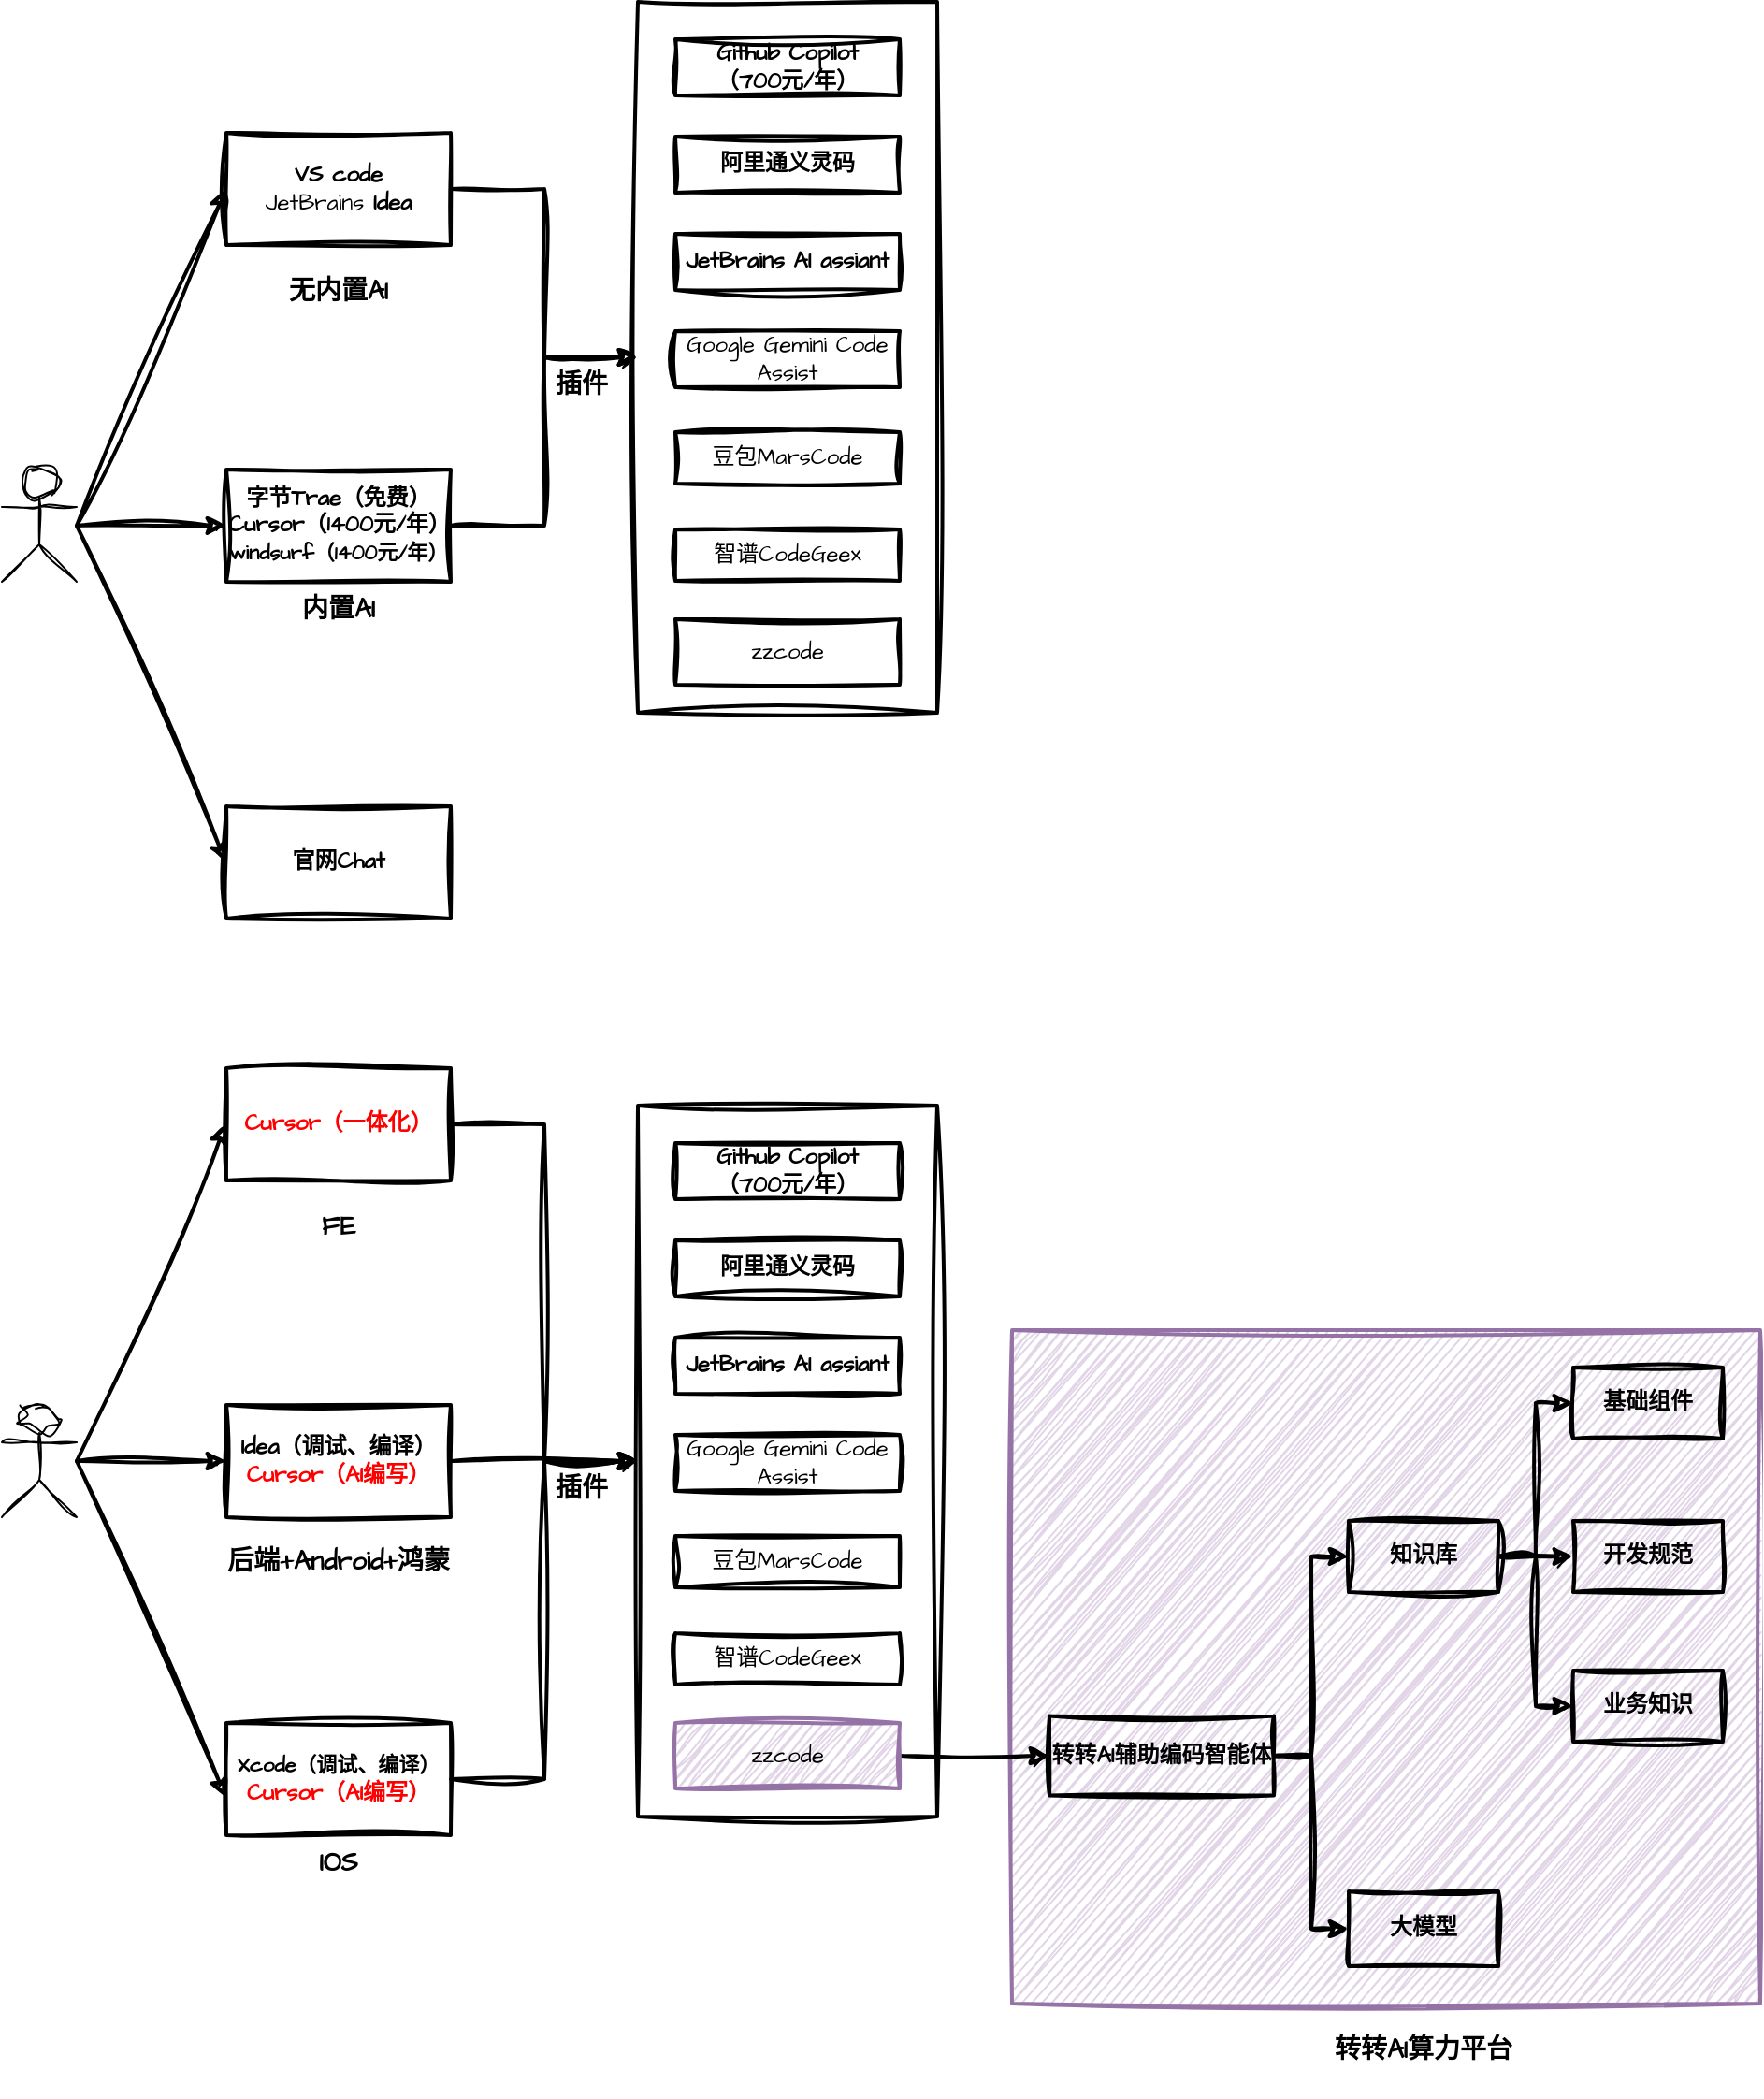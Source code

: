 <mxfile version="26.1.0">
  <diagram name="第 1 页" id="MOIEc8QgFmzstSxDTv2h">
    <mxGraphModel dx="1628" dy="1121" grid="1" gridSize="10" guides="1" tooltips="1" connect="1" arrows="1" fold="1" page="1" pageScale="1" pageWidth="827" pageHeight="1169" math="0" shadow="0">
      <root>
        <mxCell id="0" />
        <mxCell id="1" parent="0" />
        <mxCell id="ELJ18ER6MCdmm3gd8A2N-66" value="&lt;b&gt;&lt;br&gt;&lt;/b&gt;" style="rounded=0;whiteSpace=wrap;html=1;sketch=1;hachureGap=4;jiggle=2;curveFitting=1;fontFamily=Architects Daughter;fontSource=https%3A%2F%2Ffonts.googleapis.com%2Fcss%3Ffamily%3DArchitects%2BDaughter;fillColor=#e1d5e7;strokeWidth=2;strokeColor=#9673a6;" parent="1" vertex="1">
          <mxGeometry x="700" y="1020" width="400" height="360" as="geometry" />
        </mxCell>
        <mxCell id="ELJ18ER6MCdmm3gd8A2N-20" value="" style="rounded=0;whiteSpace=wrap;html=1;sketch=1;hachureGap=4;jiggle=2;curveFitting=1;fontFamily=Architects Daughter;fontSource=https%3A%2F%2Ffonts.googleapis.com%2Fcss%3Ffamily%3DArchitects%2BDaughter;fillColor=none;strokeWidth=2;" parent="1" vertex="1">
          <mxGeometry x="500" y="310" width="160" height="380" as="geometry" />
        </mxCell>
        <mxCell id="ELJ18ER6MCdmm3gd8A2N-1" value="" style="shape=umlActor;verticalLabelPosition=bottom;verticalAlign=top;html=1;outlineConnect=0;sketch=1;hachureGap=4;jiggle=2;curveFitting=1;fontFamily=Architects Daughter;fontSource=https%3A%2F%2Ffonts.googleapis.com%2Fcss%3Ffamily%3DArchitects%2BDaughter;" parent="1" vertex="1">
          <mxGeometry x="160" y="560" width="40" height="60" as="geometry" />
        </mxCell>
        <mxCell id="ELJ18ER6MCdmm3gd8A2N-21" style="edgeStyle=orthogonalEdgeStyle;rounded=0;sketch=1;hachureGap=4;jiggle=2;curveFitting=1;orthogonalLoop=1;jettySize=auto;html=1;exitX=1;exitY=0.5;exitDx=0;exitDy=0;entryX=0;entryY=0.5;entryDx=0;entryDy=0;fontFamily=Architects Daughter;fontSource=https%3A%2F%2Ffonts.googleapis.com%2Fcss%3Ffamily%3DArchitects%2BDaughter;strokeWidth=2;" parent="1" source="ELJ18ER6MCdmm3gd8A2N-2" target="ELJ18ER6MCdmm3gd8A2N-20" edge="1">
          <mxGeometry relative="1" as="geometry" />
        </mxCell>
        <mxCell id="ELJ18ER6MCdmm3gd8A2N-2" value="&lt;b&gt;VS code&lt;/b&gt;&lt;div&gt;&lt;span style=&quot;background-color: transparent; color: light-dark(rgb(0, 0, 0), rgb(255, 255, 255));&quot;&gt;JetBrains&amp;nbsp;&lt;/span&gt;&lt;b&gt;Idea&lt;/b&gt;&lt;/div&gt;" style="rounded=0;whiteSpace=wrap;html=1;sketch=1;hachureGap=4;jiggle=2;curveFitting=1;fontFamily=Architects Daughter;fontSource=https%3A%2F%2Ffonts.googleapis.com%2Fcss%3Ffamily%3DArchitects%2BDaughter;fillColor=none;strokeWidth=2;" parent="1" vertex="1">
          <mxGeometry x="280" y="380" width="120" height="60" as="geometry" />
        </mxCell>
        <mxCell id="ELJ18ER6MCdmm3gd8A2N-22" style="edgeStyle=orthogonalEdgeStyle;rounded=0;sketch=1;hachureGap=4;jiggle=2;curveFitting=1;orthogonalLoop=1;jettySize=auto;html=1;exitX=1;exitY=0.5;exitDx=0;exitDy=0;entryX=0;entryY=0.5;entryDx=0;entryDy=0;fontFamily=Architects Daughter;fontSource=https%3A%2F%2Ffonts.googleapis.com%2Fcss%3Ffamily%3DArchitects%2BDaughter;strokeWidth=2;" parent="1" source="ELJ18ER6MCdmm3gd8A2N-3" target="ELJ18ER6MCdmm3gd8A2N-20" edge="1">
          <mxGeometry relative="1" as="geometry" />
        </mxCell>
        <mxCell id="ELJ18ER6MCdmm3gd8A2N-3" value="&lt;b&gt;字节Trae（免费）&lt;/b&gt;&lt;div&gt;&lt;b&gt;Cursor（1400元/年）&lt;/b&gt;&lt;/div&gt;&lt;div&gt;&lt;font style=&quot;font-size: 11px;&quot;&gt;&lt;b&gt;windsurf&lt;/b&gt;&lt;b style=&quot;background-color: transparent; color: light-dark(rgb(0, 0, 0), rgb(255, 255, 255));&quot;&gt;（1400元/年）&lt;/b&gt;&lt;/font&gt;&lt;/div&gt;" style="rounded=0;whiteSpace=wrap;html=1;sketch=1;hachureGap=4;jiggle=2;curveFitting=1;fontFamily=Architects Daughter;fontSource=https%3A%2F%2Ffonts.googleapis.com%2Fcss%3Ffamily%3DArchitects%2BDaughter;fillColor=none;strokeWidth=2;" parent="1" vertex="1">
          <mxGeometry x="280" y="560" width="120" height="60" as="geometry" />
        </mxCell>
        <mxCell id="ELJ18ER6MCdmm3gd8A2N-4" value="" style="endArrow=classic;html=1;rounded=0;sketch=1;hachureGap=4;jiggle=2;curveFitting=1;fontFamily=Architects Daughter;fontSource=https%3A%2F%2Ffonts.googleapis.com%2Fcss%3Ffamily%3DArchitects%2BDaughter;strokeWidth=2;entryX=0;entryY=0.5;entryDx=0;entryDy=0;" parent="1" target="ELJ18ER6MCdmm3gd8A2N-2" edge="1">
          <mxGeometry width="50" height="50" relative="1" as="geometry">
            <mxPoint x="200" y="590" as="sourcePoint" />
            <mxPoint x="250" y="420" as="targetPoint" />
          </mxGeometry>
        </mxCell>
        <mxCell id="ELJ18ER6MCdmm3gd8A2N-5" value="&lt;b&gt;官网Chat&lt;/b&gt;" style="rounded=0;whiteSpace=wrap;html=1;sketch=1;hachureGap=4;jiggle=2;curveFitting=1;fontFamily=Architects Daughter;fontSource=https%3A%2F%2Ffonts.googleapis.com%2Fcss%3Ffamily%3DArchitects%2BDaughter;fillColor=none;strokeWidth=2;" parent="1" vertex="1">
          <mxGeometry x="280" y="740" width="120" height="60" as="geometry" />
        </mxCell>
        <mxCell id="ELJ18ER6MCdmm3gd8A2N-6" value="" style="endArrow=classic;html=1;rounded=0;sketch=1;hachureGap=4;jiggle=2;curveFitting=1;fontFamily=Architects Daughter;fontSource=https%3A%2F%2Ffonts.googleapis.com%2Fcss%3Ffamily%3DArchitects%2BDaughter;strokeWidth=2;entryX=0;entryY=0.5;entryDx=0;entryDy=0;" parent="1" source="ELJ18ER6MCdmm3gd8A2N-1" target="ELJ18ER6MCdmm3gd8A2N-3" edge="1">
          <mxGeometry width="50" height="50" relative="1" as="geometry">
            <mxPoint x="210" y="590" as="sourcePoint" />
            <mxPoint x="290" y="420" as="targetPoint" />
          </mxGeometry>
        </mxCell>
        <mxCell id="ELJ18ER6MCdmm3gd8A2N-8" value="&lt;b style=&quot;forced-color-adjust: none; color: rgb(0, 0, 0); font-family: &amp;quot;Architects Daughter&amp;quot;; font-style: normal; font-variant-ligatures: normal; font-variant-caps: normal; letter-spacing: normal; orphans: 2; text-indent: 0px; text-transform: none; widows: 2; word-spacing: 0px; -webkit-text-stroke-width: 0px; white-space: nowrap; text-decoration-thickness: initial; text-decoration-style: initial; text-decoration-color: initial;&quot;&gt;&lt;font style=&quot;forced-color-adjust: none; font-size: 14px;&quot;&gt;无内置AI&lt;/font&gt;&lt;/b&gt;" style="text;whiteSpace=wrap;html=1;fontFamily=Architects Daughter;fontSource=https%3A%2F%2Ffonts.googleapis.com%2Fcss%3Ffamily%3DArchitects%2BDaughter;align=center;" parent="1" vertex="1">
          <mxGeometry x="300" y="450" width="80" height="40" as="geometry" />
        </mxCell>
        <mxCell id="ELJ18ER6MCdmm3gd8A2N-11" value="&lt;b style=&quot;forced-color-adjust: none; color: rgb(0, 0, 0); font-family: &amp;quot;Architects Daughter&amp;quot;; font-style: normal; font-variant-ligatures: normal; font-variant-caps: normal; letter-spacing: normal; orphans: 2; text-indent: 0px; text-transform: none; widows: 2; word-spacing: 0px; -webkit-text-stroke-width: 0px; white-space: nowrap; text-decoration-thickness: initial; text-decoration-style: initial; text-decoration-color: initial;&quot;&gt;&lt;font style=&quot;forced-color-adjust: none; font-size: 14px;&quot;&gt;插件&lt;/font&gt;&lt;/b&gt;" style="text;whiteSpace=wrap;html=1;fontFamily=Architects Daughter;fontSource=https%3A%2F%2Ffonts.googleapis.com%2Fcss%3Ffamily%3DArchitects%2BDaughter;align=center;" parent="1" vertex="1">
          <mxGeometry x="430" y="500" width="80" height="40" as="geometry" />
        </mxCell>
        <mxCell id="ELJ18ER6MCdmm3gd8A2N-13" value="&lt;b&gt;Github Copilot&lt;/b&gt;&lt;div&gt;&lt;b&gt;（700元/年）&lt;/b&gt;&lt;/div&gt;" style="rounded=0;whiteSpace=wrap;html=1;sketch=1;hachureGap=4;jiggle=2;curveFitting=1;fontFamily=Architects Daughter;fontSource=https%3A%2F%2Ffonts.googleapis.com%2Fcss%3Ffamily%3DArchitects%2BDaughter;strokeWidth=2;" parent="1" vertex="1">
          <mxGeometry x="520" y="330" width="120" height="30" as="geometry" />
        </mxCell>
        <mxCell id="ELJ18ER6MCdmm3gd8A2N-14" value="&lt;b&gt;阿里通义灵码&lt;/b&gt;" style="rounded=0;whiteSpace=wrap;html=1;sketch=1;hachureGap=4;jiggle=2;curveFitting=1;fontFamily=Architects Daughter;fontSource=https%3A%2F%2Ffonts.googleapis.com%2Fcss%3Ffamily%3DArchitects%2BDaughter;fillColor=none;strokeWidth=2;" parent="1" vertex="1">
          <mxGeometry x="520" y="382" width="120" height="30" as="geometry" />
        </mxCell>
        <mxCell id="ELJ18ER6MCdmm3gd8A2N-15" value="&lt;b&gt;JetBrains AI assiant&lt;/b&gt;" style="rounded=0;whiteSpace=wrap;html=1;sketch=1;hachureGap=4;jiggle=2;curveFitting=1;fontFamily=Architects Daughter;fontSource=https%3A%2F%2Ffonts.googleapis.com%2Fcss%3Ffamily%3DArchitects%2BDaughter;fillColor=none;strokeWidth=2;" parent="1" vertex="1">
          <mxGeometry x="520" y="434" width="120" height="30" as="geometry" />
        </mxCell>
        <mxCell id="ELJ18ER6MCdmm3gd8A2N-16" value="&lt;span style=&quot;background-color: transparent; color: light-dark(rgb(0, 0, 0), rgb(255, 255, 255));&quot;&gt;Google Gemini Code Assist&lt;/span&gt;" style="rounded=0;whiteSpace=wrap;html=1;sketch=1;hachureGap=4;jiggle=2;curveFitting=1;fontFamily=Architects Daughter;fontSource=https%3A%2F%2Ffonts.googleapis.com%2Fcss%3Ffamily%3DArchitects%2BDaughter;fillColor=none;strokeWidth=2;" parent="1" vertex="1">
          <mxGeometry x="520" y="486" width="120" height="30" as="geometry" />
        </mxCell>
        <mxCell id="ELJ18ER6MCdmm3gd8A2N-17" value="&lt;div data-mind-map-text=&quot;[{&amp;quot;paragraphProps&amp;quot;:{&amp;quot;type&amp;quot;:&amp;quot;paragraph&amp;quot;,&amp;quot;textAlign&amp;quot;:0,&amp;quot;lineSpacing&amp;quot;:1.4},&amp;quot;isComplete&amp;quot;:true,&amp;quot;textProps&amp;quot;:[{&amp;quot;type&amp;quot;:&amp;quot;text&amp;quot;,&amp;quot;text&amp;quot;:&amp;quot;豆包MarsCode&amp;quot;,&amp;quot;color&amp;quot;:&amp;quot;#1f1f1f&amp;quot;,&amp;quot;fontWeight&amp;quot;:400,&amp;quot;fontSize&amp;quot;:14,&amp;quot;fontFamily&amp;quot;:&amp;quot;\&amp;quot;Helvetica Neue\&amp;quot;, Helvetica, \&amp;quot;PingFang SC\&amp;quot;, \&amp;quot;Microsoft YaHei\&amp;quot;, \&amp;quot;Source Han Sans SC\&amp;quot;, \&amp;quot;Noto Sans CJK SC\&amp;quot;, \&amp;quot;WenQuanYi Micro Hei\&amp;quot;, sans-serif&amp;quot;,&amp;quot;italic&amp;quot;:false,&amp;quot;underline&amp;quot;:false,&amp;quot;strike&amp;quot;:false}]}]&quot;&gt;豆包MarsCode&lt;/div&gt;" style="rounded=0;whiteSpace=wrap;html=1;sketch=1;hachureGap=4;jiggle=2;curveFitting=1;fontFamily=Architects Daughter;fontSource=https%3A%2F%2Ffonts.googleapis.com%2Fcss%3Ffamily%3DArchitects%2BDaughter;fillColor=none;strokeWidth=2;" parent="1" vertex="1">
          <mxGeometry x="520" y="540" width="120" height="27.5" as="geometry" />
        </mxCell>
        <mxCell id="ELJ18ER6MCdmm3gd8A2N-18" value="&lt;div data-mind-map-text=&quot;[{&amp;quot;paragraphProps&amp;quot;:{&amp;quot;type&amp;quot;:&amp;quot;paragraph&amp;quot;,&amp;quot;textAlign&amp;quot;:0,&amp;quot;lineSpacing&amp;quot;:1.4},&amp;quot;isComplete&amp;quot;:true,&amp;quot;textProps&amp;quot;:[{&amp;quot;type&amp;quot;:&amp;quot;text&amp;quot;,&amp;quot;text&amp;quot;:&amp;quot;豆包MarsCode&amp;quot;,&amp;quot;color&amp;quot;:&amp;quot;#1f1f1f&amp;quot;,&amp;quot;fontWeight&amp;quot;:400,&amp;quot;fontSize&amp;quot;:14,&amp;quot;fontFamily&amp;quot;:&amp;quot;\&amp;quot;Helvetica Neue\&amp;quot;, Helvetica, \&amp;quot;PingFang SC\&amp;quot;, \&amp;quot;Microsoft YaHei\&amp;quot;, \&amp;quot;Source Han Sans SC\&amp;quot;, \&amp;quot;Noto Sans CJK SC\&amp;quot;, \&amp;quot;WenQuanYi Micro Hei\&amp;quot;, sans-serif&amp;quot;,&amp;quot;italic&amp;quot;:false,&amp;quot;underline&amp;quot;:false,&amp;quot;strike&amp;quot;:false}]}]&quot;&gt;&lt;div data-mind-map-text=&quot;[{&amp;quot;paragraphProps&amp;quot;:{&amp;quot;type&amp;quot;:&amp;quot;paragraph&amp;quot;,&amp;quot;textAlign&amp;quot;:0,&amp;quot;lineSpacing&amp;quot;:1.4},&amp;quot;isComplete&amp;quot;:true,&amp;quot;textProps&amp;quot;:[{&amp;quot;type&amp;quot;:&amp;quot;text&amp;quot;,&amp;quot;text&amp;quot;:&amp;quot;zzcode&amp;quot;,&amp;quot;color&amp;quot;:&amp;quot;#1f1f1f&amp;quot;,&amp;quot;fontWeight&amp;quot;:400,&amp;quot;fontSize&amp;quot;:14,&amp;quot;fontFamily&amp;quot;:&amp;quot;\&amp;quot;Helvetica Neue\&amp;quot;, Helvetica, \&amp;quot;PingFang SC\&amp;quot;, \&amp;quot;Microsoft YaHei\&amp;quot;, \&amp;quot;Source Han Sans SC\&amp;quot;, \&amp;quot;Noto Sans CJK SC\&amp;quot;, \&amp;quot;WenQuanYi Micro Hei\&amp;quot;, sans-serif&amp;quot;,&amp;quot;italic&amp;quot;:false,&amp;quot;underline&amp;quot;:false,&amp;quot;strike&amp;quot;:false}]}]&quot;&gt;zzcode&lt;/div&gt;&lt;/div&gt;" style="rounded=0;whiteSpace=wrap;html=1;sketch=1;hachureGap=4;jiggle=2;curveFitting=1;fontFamily=Architects Daughter;fontSource=https%3A%2F%2Ffonts.googleapis.com%2Fcss%3Ffamily%3DArchitects%2BDaughter;fillColor=none;strokeWidth=2;" parent="1" vertex="1">
          <mxGeometry x="520" y="640" width="120" height="35" as="geometry" />
        </mxCell>
        <mxCell id="ELJ18ER6MCdmm3gd8A2N-19" value="&lt;b style=&quot;forced-color-adjust: none; color: rgb(0, 0, 0); font-family: &amp;quot;Architects Daughter&amp;quot;; font-style: normal; font-variant-ligatures: normal; font-variant-caps: normal; letter-spacing: normal; orphans: 2; text-indent: 0px; text-transform: none; widows: 2; word-spacing: 0px; -webkit-text-stroke-width: 0px; white-space: nowrap; text-decoration-thickness: initial; text-decoration-style: initial; text-decoration-color: initial;&quot;&gt;&lt;font style=&quot;forced-color-adjust: none; font-size: 14px;&quot;&gt;内置AI&lt;/font&gt;&lt;/b&gt;" style="text;whiteSpace=wrap;html=1;fontFamily=Architects Daughter;fontSource=https%3A%2F%2Ffonts.googleapis.com%2Fcss%3Ffamily%3DArchitects%2BDaughter;align=center;" parent="1" vertex="1">
          <mxGeometry x="300" y="620" width="80" height="40" as="geometry" />
        </mxCell>
        <mxCell id="ELJ18ER6MCdmm3gd8A2N-23" value="" style="endArrow=classic;html=1;rounded=0;sketch=1;hachureGap=4;jiggle=2;curveFitting=1;fontFamily=Architects Daughter;fontSource=https%3A%2F%2Ffonts.googleapis.com%2Fcss%3Ffamily%3DArchitects%2BDaughter;strokeWidth=2;entryX=0;entryY=0.5;entryDx=0;entryDy=0;" parent="1" target="ELJ18ER6MCdmm3gd8A2N-5" edge="1">
          <mxGeometry width="50" height="50" relative="1" as="geometry">
            <mxPoint x="200" y="590" as="sourcePoint" />
            <mxPoint x="290" y="600" as="targetPoint" />
          </mxGeometry>
        </mxCell>
        <mxCell id="ELJ18ER6MCdmm3gd8A2N-24" value="&lt;div data-mind-map-text=&quot;[{&amp;quot;paragraphProps&amp;quot;:{&amp;quot;type&amp;quot;:&amp;quot;paragraph&amp;quot;,&amp;quot;textAlign&amp;quot;:0,&amp;quot;lineSpacing&amp;quot;:1.4},&amp;quot;isComplete&amp;quot;:true,&amp;quot;textProps&amp;quot;:[{&amp;quot;type&amp;quot;:&amp;quot;text&amp;quot;,&amp;quot;text&amp;quot;:&amp;quot;豆包MarsCode&amp;quot;,&amp;quot;color&amp;quot;:&amp;quot;#1f1f1f&amp;quot;,&amp;quot;fontWeight&amp;quot;:400,&amp;quot;fontSize&amp;quot;:14,&amp;quot;fontFamily&amp;quot;:&amp;quot;\&amp;quot;Helvetica Neue\&amp;quot;, Helvetica, \&amp;quot;PingFang SC\&amp;quot;, \&amp;quot;Microsoft YaHei\&amp;quot;, \&amp;quot;Source Han Sans SC\&amp;quot;, \&amp;quot;Noto Sans CJK SC\&amp;quot;, \&amp;quot;WenQuanYi Micro Hei\&amp;quot;, sans-serif&amp;quot;,&amp;quot;italic&amp;quot;:false,&amp;quot;underline&amp;quot;:false,&amp;quot;strike&amp;quot;:false}]}]&quot;&gt;智谱CodeGeex&lt;span style=&quot;color: rgba(0, 0, 0, 0); font-family: monospace; font-size: 0px; text-align: start; text-wrap-mode: nowrap; background-color: transparent;&quot;&gt;%3CmxGraphModel%3E%3Croot%3E%3CmxCell%20id%3D%220%22%2F%3E%3CmxCell%20id%3D%221%22%20parent%3D%220%22%2F%3E%3CmxCell%20id%3D%222%22%20value%3D%22%26lt%3Bdiv%20data-mind-map-text%3D%26quot%3B%5B%7B%26amp%3Bquot%3BparagraphProps%26amp%3Bquot%3B%3A%7B%26amp%3Bquot%3Btype%26amp%3Bquot%3B%3A%26amp%3Bquot%3Bparagraph%26amp%3Bquot%3B%2C%26amp%3Bquot%3BtextAlign%26amp%3Bquot%3B%3A0%2C%26amp%3Bquot%3BlineSpacing%26amp%3Bquot%3B%3A1.4%7D%2C%26amp%3Bquot%3BisComplete%26amp%3Bquot%3B%3Atrue%2C%26amp%3Bquot%3BtextProps%26amp%3Bquot%3B%3A%5B%7B%26amp%3Bquot%3Btype%26amp%3Bquot%3B%3A%26amp%3Bquot%3Btext%26amp%3Bquot%3B%2C%26amp%3Bquot%3Btext%26amp%3Bquot%3B%3A%26amp%3Bquot%3B%E8%B1%86%E5%8C%85MarsCode%26amp%3Bquot%3B%2C%26amp%3Bquot%3Bcolor%26amp%3Bquot%3B%3A%26amp%3Bquot%3B%231f1f1f%26amp%3Bquot%3B%2C%26amp%3Bquot%3BfontWeight%26amp%3Bquot%3B%3A400%2C%26amp%3Bquot%3BfontSize%26amp%3Bquot%3B%3A14%2C%26amp%3Bquot%3BfontFamily%26amp%3Bquot%3B%3A%26amp%3Bquot%3B%5C%26amp%3Bquot%3BHelvetica%20Neue%5C%26amp%3Bquot%3B%2C%20Helvetica%2C%20%5C%26amp%3Bquot%3BPingFang%20SC%5C%26amp%3Bquot%3B%2C%20%5C%26amp%3Bquot%3BMicrosoft%20YaHei%5C%26amp%3Bquot%3B%2C%20%5C%26amp%3Bquot%3BSource%20Han%20Sans%20SC%5C%26amp%3Bquot%3B%2C%20%5C%26amp%3Bquot%3BNoto%20Sans%20CJK%20SC%5C%26amp%3Bquot%3B%2C%20%5C%26amp%3Bquot%3BWenQuanYi%20Micro%20Hei%5C%26amp%3Bquot%3B%2C%20sans-serif%26amp%3Bquot%3B%2C%26amp%3Bquot%3Bitalic%26amp%3Bquot%3B%3Afalse%2C%26amp%3Bquot%3Bunderline%26amp%3Bquot%3B%3Afalse%2C%26amp%3Bquot%3Bstrike%26amp%3Bquot%3B%3Afalse%7D%5D%7D%5D%26quot%3B%26gt%3B%E8%B1%86%E5%8C%85MarsCode%26lt%3B%2Fdiv%26gt%3B%22%20style%3D%22rounded%3D0%3BwhiteSpace%3Dwrap%3Bhtml%3D1%3Bsketch%3D1%3BhachureGap%3D4%3Bjiggle%3D2%3BcurveFitting%3D1%3BfontFamily%3DArchitects%20Daughter%3BfontSource%3Dhttps%253A%252F%252Ffonts.googleapis.com%252Fcss%253Ffamily%253DArchitects%252BDaughter%3BfillColor%3Dnone%3BstrokeWidth%3D2%3B%22%20vertex%3D%221%22%20parent%3D%221%22%3E%3CmxGeometry%20x%3D%22520%22%20y%3D%22581%22%20width%3D%22120%22%20height%3D%2227.5%22%20as%3D%22geometry%22%2F%3E%3C%2FmxCell%3E%3C%2Froot%3E%3C%2FmxGraphModel%3ECodeG&lt;/span&gt;&lt;/div&gt;" style="rounded=0;whiteSpace=wrap;html=1;sketch=1;hachureGap=4;jiggle=2;curveFitting=1;fontFamily=Architects Daughter;fontSource=https%3A%2F%2Ffonts.googleapis.com%2Fcss%3Ffamily%3DArchitects%2BDaughter;fillColor=none;strokeWidth=2;" parent="1" vertex="1">
          <mxGeometry x="520" y="592" width="120" height="27.5" as="geometry" />
        </mxCell>
        <mxCell id="ELJ18ER6MCdmm3gd8A2N-25" value="" style="shape=umlActor;verticalLabelPosition=bottom;verticalAlign=top;html=1;outlineConnect=0;sketch=1;hachureGap=4;jiggle=2;curveFitting=1;fontFamily=Architects Daughter;fontSource=https%3A%2F%2Ffonts.googleapis.com%2Fcss%3Ffamily%3DArchitects%2BDaughter;" parent="1" vertex="1">
          <mxGeometry x="160" y="1060" width="40" height="60" as="geometry" />
        </mxCell>
        <mxCell id="ELJ18ER6MCdmm3gd8A2N-51" style="edgeStyle=orthogonalEdgeStyle;rounded=0;sketch=1;hachureGap=4;jiggle=2;curveFitting=1;orthogonalLoop=1;jettySize=auto;html=1;exitX=1;exitY=0.5;exitDx=0;exitDy=0;fontFamily=Architects Daughter;fontSource=https%3A%2F%2Ffonts.googleapis.com%2Fcss%3Ffamily%3DArchitects%2BDaughter;strokeWidth=2;" parent="1" source="ELJ18ER6MCdmm3gd8A2N-26" target="ELJ18ER6MCdmm3gd8A2N-43" edge="1">
          <mxGeometry relative="1" as="geometry" />
        </mxCell>
        <mxCell id="ELJ18ER6MCdmm3gd8A2N-26" value="&lt;b&gt;&lt;font style=&quot;color: rgb(255, 0, 0);&quot;&gt;Cursor（一体化）&lt;/font&gt;&lt;br&gt;&lt;/b&gt;" style="rounded=0;whiteSpace=wrap;html=1;sketch=1;hachureGap=4;jiggle=2;curveFitting=1;fontFamily=Architects Daughter;fontSource=https%3A%2F%2Ffonts.googleapis.com%2Fcss%3Ffamily%3DArchitects%2BDaughter;fillColor=none;strokeWidth=2;" parent="1" vertex="1">
          <mxGeometry x="280" y="880" width="120" height="60" as="geometry" />
        </mxCell>
        <mxCell id="ELJ18ER6MCdmm3gd8A2N-52" style="edgeStyle=orthogonalEdgeStyle;rounded=0;sketch=1;hachureGap=4;jiggle=2;curveFitting=1;orthogonalLoop=1;jettySize=auto;html=1;exitX=1;exitY=0.5;exitDx=0;exitDy=0;entryX=0;entryY=0.5;entryDx=0;entryDy=0;fontFamily=Architects Daughter;fontSource=https%3A%2F%2Ffonts.googleapis.com%2Fcss%3Ffamily%3DArchitects%2BDaughter;strokeWidth=2;" parent="1" source="ELJ18ER6MCdmm3gd8A2N-27" target="ELJ18ER6MCdmm3gd8A2N-43" edge="1">
          <mxGeometry relative="1" as="geometry" />
        </mxCell>
        <mxCell id="ELJ18ER6MCdmm3gd8A2N-27" value="&lt;b&gt;Idea（调试、编译）&lt;/b&gt;&lt;br&gt;&lt;div&gt;&lt;b&gt;&lt;font style=&quot;color: rgb(255, 0, 0);&quot;&gt;Cursor（AI编写）&lt;/font&gt;&lt;/b&gt;&lt;/div&gt;" style="rounded=0;whiteSpace=wrap;html=1;sketch=1;hachureGap=4;jiggle=2;curveFitting=1;fontFamily=Architects Daughter;fontSource=https%3A%2F%2Ffonts.googleapis.com%2Fcss%3Ffamily%3DArchitects%2BDaughter;fillColor=none;strokeWidth=2;" parent="1" vertex="1">
          <mxGeometry x="280" y="1060" width="120" height="60" as="geometry" />
        </mxCell>
        <mxCell id="ELJ18ER6MCdmm3gd8A2N-28" value="" style="endArrow=classic;html=1;rounded=0;sketch=1;hachureGap=4;jiggle=2;curveFitting=1;fontFamily=Architects Daughter;fontSource=https%3A%2F%2Ffonts.googleapis.com%2Fcss%3Ffamily%3DArchitects%2BDaughter;strokeWidth=2;entryX=0;entryY=0.5;entryDx=0;entryDy=0;" parent="1" target="ELJ18ER6MCdmm3gd8A2N-26" edge="1">
          <mxGeometry width="50" height="50" relative="1" as="geometry">
            <mxPoint x="200" y="1090" as="sourcePoint" />
            <mxPoint x="250" y="920" as="targetPoint" />
          </mxGeometry>
        </mxCell>
        <mxCell id="ELJ18ER6MCdmm3gd8A2N-31" value="&lt;b style=&quot;forced-color-adjust: none; color: rgb(0, 0, 0); font-family: &amp;quot;Architects Daughter&amp;quot;; font-style: normal; font-variant-ligatures: normal; font-variant-caps: normal; letter-spacing: normal; orphans: 2; text-indent: 0px; text-transform: none; widows: 2; word-spacing: 0px; -webkit-text-stroke-width: 0px; white-space: nowrap; text-decoration-thickness: initial; text-decoration-style: initial; text-decoration-color: initial;&quot;&gt;&lt;font style=&quot;forced-color-adjust: none; font-size: 14px;&quot;&gt;FE&lt;/font&gt;&lt;/b&gt;" style="text;whiteSpace=wrap;html=1;fontFamily=Architects Daughter;fontSource=https%3A%2F%2Ffonts.googleapis.com%2Fcss%3Ffamily%3DArchitects%2BDaughter;align=center;" parent="1" vertex="1">
          <mxGeometry x="300" y="950" width="80" height="40" as="geometry" />
        </mxCell>
        <mxCell id="ELJ18ER6MCdmm3gd8A2N-32" value="&lt;b style=&quot;forced-color-adjust: none; color: rgb(0, 0, 0); font-family: &amp;quot;Architects Daughter&amp;quot;; font-style: normal; font-variant-ligatures: normal; font-variant-caps: normal; letter-spacing: normal; orphans: 2; text-indent: 0px; text-transform: none; widows: 2; word-spacing: 0px; -webkit-text-stroke-width: 0px; white-space: nowrap; text-decoration-thickness: initial; text-decoration-style: initial; text-decoration-color: initial;&quot;&gt;&lt;font style=&quot;forced-color-adjust: none; font-size: 14px;&quot;&gt;后端+Android+鸿蒙&lt;/font&gt;&lt;/b&gt;" style="text;whiteSpace=wrap;html=1;fontFamily=Architects Daughter;fontSource=https%3A%2F%2Ffonts.googleapis.com%2Fcss%3Ffamily%3DArchitects%2BDaughter;align=center;" parent="1" vertex="1">
          <mxGeometry x="300" y="1129" width="80" height="40" as="geometry" />
        </mxCell>
        <mxCell id="ELJ18ER6MCdmm3gd8A2N-33" value="" style="endArrow=classic;html=1;rounded=0;sketch=1;hachureGap=4;jiggle=2;curveFitting=1;fontFamily=Architects Daughter;fontSource=https%3A%2F%2Ffonts.googleapis.com%2Fcss%3Ffamily%3DArchitects%2BDaughter;strokeWidth=2;entryX=0;entryY=0.5;entryDx=0;entryDy=0;" parent="1" edge="1">
          <mxGeometry width="50" height="50" relative="1" as="geometry">
            <mxPoint x="200" y="1090" as="sourcePoint" />
            <mxPoint x="280" y="1270" as="targetPoint" />
          </mxGeometry>
        </mxCell>
        <mxCell id="ELJ18ER6MCdmm3gd8A2N-43" value="" style="rounded=0;whiteSpace=wrap;html=1;sketch=1;hachureGap=4;jiggle=2;curveFitting=1;fontFamily=Architects Daughter;fontSource=https%3A%2F%2Ffonts.googleapis.com%2Fcss%3Ffamily%3DArchitects%2BDaughter;fillColor=none;strokeWidth=2;" parent="1" vertex="1">
          <mxGeometry x="500" y="900" width="160" height="380" as="geometry" />
        </mxCell>
        <mxCell id="ELJ18ER6MCdmm3gd8A2N-45" value="&lt;b&gt;阿里通义灵码&lt;/b&gt;" style="rounded=0;whiteSpace=wrap;html=1;sketch=1;hachureGap=4;jiggle=2;curveFitting=1;fontFamily=Architects Daughter;fontSource=https%3A%2F%2Ffonts.googleapis.com%2Fcss%3Ffamily%3DArchitects%2BDaughter;fillColor=none;strokeWidth=2;" parent="1" vertex="1">
          <mxGeometry x="520" y="972" width="120" height="30" as="geometry" />
        </mxCell>
        <mxCell id="ELJ18ER6MCdmm3gd8A2N-46" value="&lt;b&gt;JetBrains AI assiant&lt;/b&gt;" style="rounded=0;whiteSpace=wrap;html=1;sketch=1;hachureGap=4;jiggle=2;curveFitting=1;fontFamily=Architects Daughter;fontSource=https%3A%2F%2Ffonts.googleapis.com%2Fcss%3Ffamily%3DArchitects%2BDaughter;fillColor=none;strokeWidth=2;" parent="1" vertex="1">
          <mxGeometry x="520" y="1024" width="120" height="30" as="geometry" />
        </mxCell>
        <mxCell id="ELJ18ER6MCdmm3gd8A2N-47" value="&lt;span style=&quot;background-color: transparent; color: light-dark(rgb(0, 0, 0), rgb(255, 255, 255));&quot;&gt;Google Gemini Code Assist&lt;/span&gt;" style="rounded=0;whiteSpace=wrap;html=1;sketch=1;hachureGap=4;jiggle=2;curveFitting=1;fontFamily=Architects Daughter;fontSource=https%3A%2F%2Ffonts.googleapis.com%2Fcss%3Ffamily%3DArchitects%2BDaughter;fillColor=none;strokeWidth=2;" parent="1" vertex="1">
          <mxGeometry x="520" y="1076" width="120" height="30" as="geometry" />
        </mxCell>
        <mxCell id="ELJ18ER6MCdmm3gd8A2N-48" value="&lt;div data-mind-map-text=&quot;[{&amp;quot;paragraphProps&amp;quot;:{&amp;quot;type&amp;quot;:&amp;quot;paragraph&amp;quot;,&amp;quot;textAlign&amp;quot;:0,&amp;quot;lineSpacing&amp;quot;:1.4},&amp;quot;isComplete&amp;quot;:true,&amp;quot;textProps&amp;quot;:[{&amp;quot;type&amp;quot;:&amp;quot;text&amp;quot;,&amp;quot;text&amp;quot;:&amp;quot;豆包MarsCode&amp;quot;,&amp;quot;color&amp;quot;:&amp;quot;#1f1f1f&amp;quot;,&amp;quot;fontWeight&amp;quot;:400,&amp;quot;fontSize&amp;quot;:14,&amp;quot;fontFamily&amp;quot;:&amp;quot;\&amp;quot;Helvetica Neue\&amp;quot;, Helvetica, \&amp;quot;PingFang SC\&amp;quot;, \&amp;quot;Microsoft YaHei\&amp;quot;, \&amp;quot;Source Han Sans SC\&amp;quot;, \&amp;quot;Noto Sans CJK SC\&amp;quot;, \&amp;quot;WenQuanYi Micro Hei\&amp;quot;, sans-serif&amp;quot;,&amp;quot;italic&amp;quot;:false,&amp;quot;underline&amp;quot;:false,&amp;quot;strike&amp;quot;:false}]}]&quot;&gt;豆包MarsCode&lt;/div&gt;" style="rounded=0;whiteSpace=wrap;html=1;sketch=1;hachureGap=4;jiggle=2;curveFitting=1;fontFamily=Architects Daughter;fontSource=https%3A%2F%2Ffonts.googleapis.com%2Fcss%3Ffamily%3DArchitects%2BDaughter;fillColor=none;strokeWidth=2;" parent="1" vertex="1">
          <mxGeometry x="520" y="1130" width="120" height="27.5" as="geometry" />
        </mxCell>
        <mxCell id="ELJ18ER6MCdmm3gd8A2N-54" style="edgeStyle=orthogonalEdgeStyle;rounded=0;sketch=1;hachureGap=4;jiggle=2;curveFitting=1;orthogonalLoop=1;jettySize=auto;html=1;exitX=1;exitY=0.5;exitDx=0;exitDy=0;entryX=0;entryY=0.5;entryDx=0;entryDy=0;fontFamily=Architects Daughter;fontSource=https%3A%2F%2Ffonts.googleapis.com%2Fcss%3Ffamily%3DArchitects%2BDaughter;strokeWidth=2;" parent="1" source="ELJ18ER6MCdmm3gd8A2N-49" target="ELJ18ER6MCdmm3gd8A2N-53" edge="1">
          <mxGeometry relative="1" as="geometry" />
        </mxCell>
        <mxCell id="ELJ18ER6MCdmm3gd8A2N-49" value="&lt;div data-mind-map-text=&quot;[{&amp;quot;paragraphProps&amp;quot;:{&amp;quot;type&amp;quot;:&amp;quot;paragraph&amp;quot;,&amp;quot;textAlign&amp;quot;:0,&amp;quot;lineSpacing&amp;quot;:1.4},&amp;quot;isComplete&amp;quot;:true,&amp;quot;textProps&amp;quot;:[{&amp;quot;type&amp;quot;:&amp;quot;text&amp;quot;,&amp;quot;text&amp;quot;:&amp;quot;豆包MarsCode&amp;quot;,&amp;quot;color&amp;quot;:&amp;quot;#1f1f1f&amp;quot;,&amp;quot;fontWeight&amp;quot;:400,&amp;quot;fontSize&amp;quot;:14,&amp;quot;fontFamily&amp;quot;:&amp;quot;\&amp;quot;Helvetica Neue\&amp;quot;, Helvetica, \&amp;quot;PingFang SC\&amp;quot;, \&amp;quot;Microsoft YaHei\&amp;quot;, \&amp;quot;Source Han Sans SC\&amp;quot;, \&amp;quot;Noto Sans CJK SC\&amp;quot;, \&amp;quot;WenQuanYi Micro Hei\&amp;quot;, sans-serif&amp;quot;,&amp;quot;italic&amp;quot;:false,&amp;quot;underline&amp;quot;:false,&amp;quot;strike&amp;quot;:false}]}]&quot;&gt;&lt;div data-mind-map-text=&quot;[{&amp;quot;paragraphProps&amp;quot;:{&amp;quot;type&amp;quot;:&amp;quot;paragraph&amp;quot;,&amp;quot;textAlign&amp;quot;:0,&amp;quot;lineSpacing&amp;quot;:1.4},&amp;quot;isComplete&amp;quot;:true,&amp;quot;textProps&amp;quot;:[{&amp;quot;type&amp;quot;:&amp;quot;text&amp;quot;,&amp;quot;text&amp;quot;:&amp;quot;zzcode&amp;quot;,&amp;quot;color&amp;quot;:&amp;quot;#1f1f1f&amp;quot;,&amp;quot;fontWeight&amp;quot;:400,&amp;quot;fontSize&amp;quot;:14,&amp;quot;fontFamily&amp;quot;:&amp;quot;\&amp;quot;Helvetica Neue\&amp;quot;, Helvetica, \&amp;quot;PingFang SC\&amp;quot;, \&amp;quot;Microsoft YaHei\&amp;quot;, \&amp;quot;Source Han Sans SC\&amp;quot;, \&amp;quot;Noto Sans CJK SC\&amp;quot;, \&amp;quot;WenQuanYi Micro Hei\&amp;quot;, sans-serif&amp;quot;,&amp;quot;italic&amp;quot;:false,&amp;quot;underline&amp;quot;:false,&amp;quot;strike&amp;quot;:false}]}]&quot;&gt;zzcode&lt;/div&gt;&lt;/div&gt;" style="rounded=0;whiteSpace=wrap;html=1;sketch=1;hachureGap=4;jiggle=2;curveFitting=1;fontFamily=Architects Daughter;fontSource=https%3A%2F%2Ffonts.googleapis.com%2Fcss%3Ffamily%3DArchitects%2BDaughter;fillColor=#e1d5e7;strokeWidth=2;strokeColor=#9673a6;" parent="1" vertex="1">
          <mxGeometry x="520" y="1230" width="120" height="35" as="geometry" />
        </mxCell>
        <mxCell id="ELJ18ER6MCdmm3gd8A2N-50" value="&lt;div data-mind-map-text=&quot;[{&amp;quot;paragraphProps&amp;quot;:{&amp;quot;type&amp;quot;:&amp;quot;paragraph&amp;quot;,&amp;quot;textAlign&amp;quot;:0,&amp;quot;lineSpacing&amp;quot;:1.4},&amp;quot;isComplete&amp;quot;:true,&amp;quot;textProps&amp;quot;:[{&amp;quot;type&amp;quot;:&amp;quot;text&amp;quot;,&amp;quot;text&amp;quot;:&amp;quot;豆包MarsCode&amp;quot;,&amp;quot;color&amp;quot;:&amp;quot;#1f1f1f&amp;quot;,&amp;quot;fontWeight&amp;quot;:400,&amp;quot;fontSize&amp;quot;:14,&amp;quot;fontFamily&amp;quot;:&amp;quot;\&amp;quot;Helvetica Neue\&amp;quot;, Helvetica, \&amp;quot;PingFang SC\&amp;quot;, \&amp;quot;Microsoft YaHei\&amp;quot;, \&amp;quot;Source Han Sans SC\&amp;quot;, \&amp;quot;Noto Sans CJK SC\&amp;quot;, \&amp;quot;WenQuanYi Micro Hei\&amp;quot;, sans-serif&amp;quot;,&amp;quot;italic&amp;quot;:false,&amp;quot;underline&amp;quot;:false,&amp;quot;strike&amp;quot;:false}]}]&quot;&gt;智谱CodeGeex&lt;span style=&quot;color: rgba(0, 0, 0, 0); font-family: monospace; font-size: 0px; text-align: start; text-wrap-mode: nowrap; background-color: transparent;&quot;&gt;%3CmxGraphModel%3E%3Croot%3E%3CmxCell%20id%3D%220%22%2F%3E%3CmxCell%20id%3D%221%22%20parent%3D%220%22%2F%3E%3CmxCell%20id%3D%222%22%20value%3D%22%26lt%3Bdiv%20data-mind-map-text%3D%26quot%3B%5B%7B%26amp%3Bquot%3BparagraphProps%26amp%3Bquot%3B%3A%7B%26amp%3Bquot%3Btype%26amp%3Bquot%3B%3A%26amp%3Bquot%3Bparagraph%26amp%3Bquot%3B%2C%26amp%3Bquot%3BtextAlign%26amp%3Bquot%3B%3A0%2C%26amp%3Bquot%3BlineSpacing%26amp%3Bquot%3B%3A1.4%7D%2C%26amp%3Bquot%3BisComplete%26amp%3Bquot%3B%3Atrue%2C%26amp%3Bquot%3BtextProps%26amp%3Bquot%3B%3A%5B%7B%26amp%3Bquot%3Btype%26amp%3Bquot%3B%3A%26amp%3Bquot%3Btext%26amp%3Bquot%3B%2C%26amp%3Bquot%3Btext%26amp%3Bquot%3B%3A%26amp%3Bquot%3B%E8%B1%86%E5%8C%85MarsCode%26amp%3Bquot%3B%2C%26amp%3Bquot%3Bcolor%26amp%3Bquot%3B%3A%26amp%3Bquot%3B%231f1f1f%26amp%3Bquot%3B%2C%26amp%3Bquot%3BfontWeight%26amp%3Bquot%3B%3A400%2C%26amp%3Bquot%3BfontSize%26amp%3Bquot%3B%3A14%2C%26amp%3Bquot%3BfontFamily%26amp%3Bquot%3B%3A%26amp%3Bquot%3B%5C%26amp%3Bquot%3BHelvetica%20Neue%5C%26amp%3Bquot%3B%2C%20Helvetica%2C%20%5C%26amp%3Bquot%3BPingFang%20SC%5C%26amp%3Bquot%3B%2C%20%5C%26amp%3Bquot%3BMicrosoft%20YaHei%5C%26amp%3Bquot%3B%2C%20%5C%26amp%3Bquot%3BSource%20Han%20Sans%20SC%5C%26amp%3Bquot%3B%2C%20%5C%26amp%3Bquot%3BNoto%20Sans%20CJK%20SC%5C%26amp%3Bquot%3B%2C%20%5C%26amp%3Bquot%3BWenQuanYi%20Micro%20Hei%5C%26amp%3Bquot%3B%2C%20sans-serif%26amp%3Bquot%3B%2C%26amp%3Bquot%3Bitalic%26amp%3Bquot%3B%3Afalse%2C%26amp%3Bquot%3Bunderline%26amp%3Bquot%3B%3Afalse%2C%26amp%3Bquot%3Bstrike%26amp%3Bquot%3B%3Afalse%7D%5D%7D%5D%26quot%3B%26gt%3B%E8%B1%86%E5%8C%85MarsCode%26lt%3B%2Fdiv%26gt%3B%22%20style%3D%22rounded%3D0%3BwhiteSpace%3Dwrap%3Bhtml%3D1%3Bsketch%3D1%3BhachureGap%3D4%3Bjiggle%3D2%3BcurveFitting%3D1%3BfontFamily%3DArchitects%20Daughter%3BfontSource%3Dhttps%253A%252F%252Ffonts.googleapis.com%252Fcss%253Ffamily%253DArchitects%252BDaughter%3BfillColor%3Dnone%3BstrokeWidth%3D2%3B%22%20vertex%3D%221%22%20parent%3D%221%22%3E%3CmxGeometry%20x%3D%22520%22%20y%3D%22581%22%20width%3D%22120%22%20height%3D%2227.5%22%20as%3D%22geometry%22%2F%3E%3C%2FmxCell%3E%3C%2Froot%3E%3C%2FmxGraphModel%3ECodeG&lt;/span&gt;&lt;/div&gt;" style="rounded=0;whiteSpace=wrap;html=1;sketch=1;hachureGap=4;jiggle=2;curveFitting=1;fontFamily=Architects Daughter;fontSource=https%3A%2F%2Ffonts.googleapis.com%2Fcss%3Ffamily%3DArchitects%2BDaughter;fillColor=none;strokeWidth=2;" parent="1" vertex="1">
          <mxGeometry x="520" y="1182" width="120" height="27.5" as="geometry" />
        </mxCell>
        <mxCell id="ELJ18ER6MCdmm3gd8A2N-57" style="edgeStyle=orthogonalEdgeStyle;rounded=0;sketch=1;hachureGap=4;jiggle=2;curveFitting=1;orthogonalLoop=1;jettySize=auto;html=1;exitX=1;exitY=0.5;exitDx=0;exitDy=0;entryX=0;entryY=0.5;entryDx=0;entryDy=0;fontFamily=Architects Daughter;fontSource=https%3A%2F%2Ffonts.googleapis.com%2Fcss%3Ffamily%3DArchitects%2BDaughter;strokeWidth=2;" parent="1" source="ELJ18ER6MCdmm3gd8A2N-53" target="ELJ18ER6MCdmm3gd8A2N-55" edge="1">
          <mxGeometry relative="1" as="geometry" />
        </mxCell>
        <mxCell id="ELJ18ER6MCdmm3gd8A2N-58" style="edgeStyle=orthogonalEdgeStyle;rounded=0;sketch=1;hachureGap=4;jiggle=2;curveFitting=1;orthogonalLoop=1;jettySize=auto;html=1;exitX=1;exitY=0.5;exitDx=0;exitDy=0;entryX=0;entryY=0.5;entryDx=0;entryDy=0;fontFamily=Architects Daughter;fontSource=https%3A%2F%2Ffonts.googleapis.com%2Fcss%3Ffamily%3DArchitects%2BDaughter;strokeWidth=2;" parent="1" source="ELJ18ER6MCdmm3gd8A2N-53" target="ELJ18ER6MCdmm3gd8A2N-56" edge="1">
          <mxGeometry relative="1" as="geometry" />
        </mxCell>
        <mxCell id="ELJ18ER6MCdmm3gd8A2N-53" value="&lt;b&gt;转转AI辅助编码智能体&lt;br&gt;&lt;/b&gt;" style="rounded=0;whiteSpace=wrap;html=1;sketch=1;hachureGap=4;jiggle=2;curveFitting=1;fontFamily=Architects Daughter;fontSource=https%3A%2F%2Ffonts.googleapis.com%2Fcss%3Ffamily%3DArchitects%2BDaughter;fillColor=none;strokeWidth=2;" parent="1" vertex="1">
          <mxGeometry x="720" y="1226.25" width="120" height="42.5" as="geometry" />
        </mxCell>
        <mxCell id="ELJ18ER6MCdmm3gd8A2N-63" style="edgeStyle=orthogonalEdgeStyle;rounded=0;sketch=1;hachureGap=4;jiggle=2;curveFitting=1;orthogonalLoop=1;jettySize=auto;html=1;exitX=1;exitY=0.5;exitDx=0;exitDy=0;entryX=0;entryY=0.5;entryDx=0;entryDy=0;fontFamily=Architects Daughter;fontSource=https%3A%2F%2Ffonts.googleapis.com%2Fcss%3Ffamily%3DArchitects%2BDaughter;strokeWidth=2;" parent="1" source="ELJ18ER6MCdmm3gd8A2N-55" target="ELJ18ER6MCdmm3gd8A2N-60" edge="1">
          <mxGeometry relative="1" as="geometry" />
        </mxCell>
        <mxCell id="ELJ18ER6MCdmm3gd8A2N-64" style="edgeStyle=orthogonalEdgeStyle;rounded=0;sketch=1;hachureGap=4;jiggle=2;curveFitting=1;orthogonalLoop=1;jettySize=auto;html=1;exitX=1;exitY=0.5;exitDx=0;exitDy=0;entryX=0;entryY=0.5;entryDx=0;entryDy=0;fontFamily=Architects Daughter;fontSource=https%3A%2F%2Ffonts.googleapis.com%2Fcss%3Ffamily%3DArchitects%2BDaughter;strokeWidth=2;" parent="1" source="ELJ18ER6MCdmm3gd8A2N-55" target="ELJ18ER6MCdmm3gd8A2N-61" edge="1">
          <mxGeometry relative="1" as="geometry" />
        </mxCell>
        <mxCell id="ELJ18ER6MCdmm3gd8A2N-65" style="edgeStyle=orthogonalEdgeStyle;rounded=0;sketch=1;hachureGap=4;jiggle=2;curveFitting=1;orthogonalLoop=1;jettySize=auto;html=1;exitX=1;exitY=0.5;exitDx=0;exitDy=0;entryX=0;entryY=0.5;entryDx=0;entryDy=0;fontFamily=Architects Daughter;fontSource=https%3A%2F%2Ffonts.googleapis.com%2Fcss%3Ffamily%3DArchitects%2BDaughter;strokeWidth=2;" parent="1" source="ELJ18ER6MCdmm3gd8A2N-55" target="ELJ18ER6MCdmm3gd8A2N-62" edge="1">
          <mxGeometry relative="1" as="geometry" />
        </mxCell>
        <mxCell id="ELJ18ER6MCdmm3gd8A2N-55" value="&lt;b&gt;知识库&lt;/b&gt;" style="rounded=0;whiteSpace=wrap;html=1;sketch=1;hachureGap=4;jiggle=2;curveFitting=1;fontFamily=Architects Daughter;fontSource=https%3A%2F%2Ffonts.googleapis.com%2Fcss%3Ffamily%3DArchitects%2BDaughter;fillColor=none;strokeWidth=2;" parent="1" vertex="1">
          <mxGeometry x="880" y="1122" width="80" height="38" as="geometry" />
        </mxCell>
        <mxCell id="ELJ18ER6MCdmm3gd8A2N-56" value="&lt;b&gt;大模型&lt;br&gt;&lt;/b&gt;" style="rounded=0;whiteSpace=wrap;html=1;sketch=1;hachureGap=4;jiggle=2;curveFitting=1;fontFamily=Architects Daughter;fontSource=https%3A%2F%2Ffonts.googleapis.com%2Fcss%3Ffamily%3DArchitects%2BDaughter;fillColor=none;strokeWidth=2;" parent="1" vertex="1">
          <mxGeometry x="880" y="1320" width="80" height="40" as="geometry" />
        </mxCell>
        <mxCell id="ELJ18ER6MCdmm3gd8A2N-59" value="&lt;b style=&quot;forced-color-adjust: none; color: rgb(0, 0, 0); font-family: &amp;quot;Architects Daughter&amp;quot;; font-style: normal; font-variant-ligatures: normal; font-variant-caps: normal; letter-spacing: normal; orphans: 2; text-indent: 0px; text-transform: none; widows: 2; word-spacing: 0px; -webkit-text-stroke-width: 0px; white-space: nowrap; text-decoration-thickness: initial; text-decoration-style: initial; text-decoration-color: initial;&quot;&gt;&lt;font style=&quot;forced-color-adjust: none; font-size: 14px;&quot;&gt;插件&lt;/font&gt;&lt;/b&gt;" style="text;whiteSpace=wrap;html=1;fontFamily=Architects Daughter;fontSource=https%3A%2F%2Ffonts.googleapis.com%2Fcss%3Ffamily%3DArchitects%2BDaughter;align=center;" parent="1" vertex="1">
          <mxGeometry x="430" y="1090" width="80" height="40" as="geometry" />
        </mxCell>
        <mxCell id="ELJ18ER6MCdmm3gd8A2N-60" value="&lt;b&gt;基础组件&lt;/b&gt;" style="rounded=0;whiteSpace=wrap;html=1;sketch=1;hachureGap=4;jiggle=2;curveFitting=1;fontFamily=Architects Daughter;fontSource=https%3A%2F%2Ffonts.googleapis.com%2Fcss%3Ffamily%3DArchitects%2BDaughter;fillColor=none;strokeWidth=2;" parent="1" vertex="1">
          <mxGeometry x="1000" y="1040" width="80" height="38" as="geometry" />
        </mxCell>
        <mxCell id="ELJ18ER6MCdmm3gd8A2N-61" value="&lt;b&gt;开发规范&lt;/b&gt;" style="rounded=0;whiteSpace=wrap;html=1;sketch=1;hachureGap=4;jiggle=2;curveFitting=1;fontFamily=Architects Daughter;fontSource=https%3A%2F%2Ffonts.googleapis.com%2Fcss%3Ffamily%3DArchitects%2BDaughter;fillColor=none;strokeWidth=2;" parent="1" vertex="1">
          <mxGeometry x="1000" y="1122" width="80" height="38" as="geometry" />
        </mxCell>
        <mxCell id="ELJ18ER6MCdmm3gd8A2N-62" value="&lt;b&gt;业务知识&lt;/b&gt;" style="rounded=0;whiteSpace=wrap;html=1;sketch=1;hachureGap=4;jiggle=2;curveFitting=1;fontFamily=Architects Daughter;fontSource=https%3A%2F%2Ffonts.googleapis.com%2Fcss%3Ffamily%3DArchitects%2BDaughter;fillColor=none;strokeWidth=2;" parent="1" vertex="1">
          <mxGeometry x="1000" y="1202" width="80" height="38" as="geometry" />
        </mxCell>
        <mxCell id="ELJ18ER6MCdmm3gd8A2N-67" value="&lt;b style=&quot;forced-color-adjust: none; color: rgb(0, 0, 0); font-family: &amp;quot;Architects Daughter&amp;quot;; font-style: normal; font-variant-ligatures: normal; font-variant-caps: normal; letter-spacing: normal; orphans: 2; text-indent: 0px; text-transform: none; widows: 2; word-spacing: 0px; -webkit-text-stroke-width: 0px; white-space: nowrap; text-decoration-thickness: initial; text-decoration-style: initial; text-decoration-color: initial;&quot;&gt;&lt;font style=&quot;forced-color-adjust: none; font-size: 14px;&quot;&gt;转转AI算力平台&lt;/font&gt;&lt;/b&gt;" style="text;whiteSpace=wrap;html=1;fontFamily=Architects Daughter;fontSource=https%3A%2F%2Ffonts.googleapis.com%2Fcss%3Ffamily%3DArchitects%2BDaughter;align=center;" parent="1" vertex="1">
          <mxGeometry x="880" y="1390" width="80" height="40" as="geometry" />
        </mxCell>
        <mxCell id="ELJ18ER6MCdmm3gd8A2N-69" value="&lt;b&gt;Github Copilot&lt;/b&gt;&lt;div&gt;&lt;b&gt;（700元/年）&lt;/b&gt;&lt;/div&gt;" style="rounded=0;whiteSpace=wrap;html=1;sketch=1;hachureGap=4;jiggle=2;curveFitting=1;fontFamily=Architects Daughter;fontSource=https%3A%2F%2Ffonts.googleapis.com%2Fcss%3Ffamily%3DArchitects%2BDaughter;strokeWidth=2;" parent="1" vertex="1">
          <mxGeometry x="520" y="920" width="120" height="30" as="geometry" />
        </mxCell>
        <mxCell id="ELJ18ER6MCdmm3gd8A2N-73" style="edgeStyle=orthogonalEdgeStyle;rounded=0;sketch=1;hachureGap=4;jiggle=2;curveFitting=1;orthogonalLoop=1;jettySize=auto;html=1;exitX=1;exitY=0.5;exitDx=0;exitDy=0;fontFamily=Architects Daughter;fontSource=https%3A%2F%2Ffonts.googleapis.com%2Fcss%3Ffamily%3DArchitects%2BDaughter;entryX=0;entryY=0.5;entryDx=0;entryDy=0;strokeWidth=2;" parent="1" source="ELJ18ER6MCdmm3gd8A2N-70" target="ELJ18ER6MCdmm3gd8A2N-43" edge="1">
          <mxGeometry relative="1" as="geometry">
            <mxPoint x="440" y="1210" as="targetPoint" />
          </mxGeometry>
        </mxCell>
        <mxCell id="ELJ18ER6MCdmm3gd8A2N-70" value="&lt;b&gt;&lt;font style=&quot;font-size: 11px;&quot;&gt;Xcode（调试、编译）&lt;/font&gt;&lt;/b&gt;&lt;br&gt;&lt;div&gt;&lt;b&gt;&lt;font style=&quot;color: rgb(255, 0, 0);&quot;&gt;Cursor（AI编写）&lt;/font&gt;&lt;/b&gt;&lt;/div&gt;" style="rounded=0;whiteSpace=wrap;html=1;sketch=1;hachureGap=4;jiggle=2;curveFitting=1;fontFamily=Architects Daughter;fontSource=https%3A%2F%2Ffonts.googleapis.com%2Fcss%3Ffamily%3DArchitects%2BDaughter;fillColor=none;strokeWidth=2;" parent="1" vertex="1">
          <mxGeometry x="280" y="1230" width="120" height="60" as="geometry" />
        </mxCell>
        <mxCell id="ELJ18ER6MCdmm3gd8A2N-71" value="" style="endArrow=classic;html=1;rounded=0;sketch=1;hachureGap=4;jiggle=2;curveFitting=1;fontFamily=Architects Daughter;fontSource=https%3A%2F%2Ffonts.googleapis.com%2Fcss%3Ffamily%3DArchitects%2BDaughter;strokeWidth=2;entryX=0;entryY=0.5;entryDx=0;entryDy=0;" parent="1" target="ELJ18ER6MCdmm3gd8A2N-27" edge="1">
          <mxGeometry width="50" height="50" relative="1" as="geometry">
            <mxPoint x="200" y="1090" as="sourcePoint" />
            <mxPoint x="290" y="1280" as="targetPoint" />
          </mxGeometry>
        </mxCell>
        <mxCell id="ELJ18ER6MCdmm3gd8A2N-72" value="&lt;b style=&quot;forced-color-adjust: none; color: rgb(0, 0, 0); font-family: &amp;quot;Architects Daughter&amp;quot;; font-style: normal; font-variant-ligatures: normal; font-variant-caps: normal; letter-spacing: normal; orphans: 2; text-indent: 0px; text-transform: none; widows: 2; word-spacing: 0px; -webkit-text-stroke-width: 0px; white-space: nowrap; text-decoration-thickness: initial; text-decoration-style: initial; text-decoration-color: initial;&quot;&gt;&lt;font style=&quot;forced-color-adjust: none; font-size: 14px;&quot;&gt;IOS&lt;/font&gt;&lt;/b&gt;" style="text;whiteSpace=wrap;html=1;fontFamily=Architects Daughter;fontSource=https%3A%2F%2Ffonts.googleapis.com%2Fcss%3Ffamily%3DArchitects%2BDaughter;align=center;" parent="1" vertex="1">
          <mxGeometry x="300" y="1290" width="80" height="40" as="geometry" />
        </mxCell>
      </root>
    </mxGraphModel>
  </diagram>
</mxfile>
